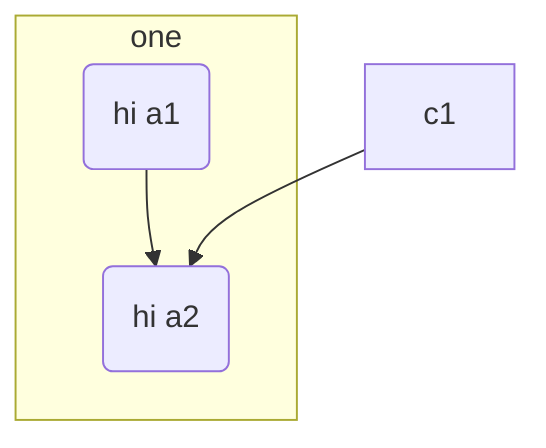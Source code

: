 flowchart TB
    subgraph ide1 ["one"]
    a1("hi a1")
    a2("hi a2")
    end
    a1 --> a2
    c1-->a2